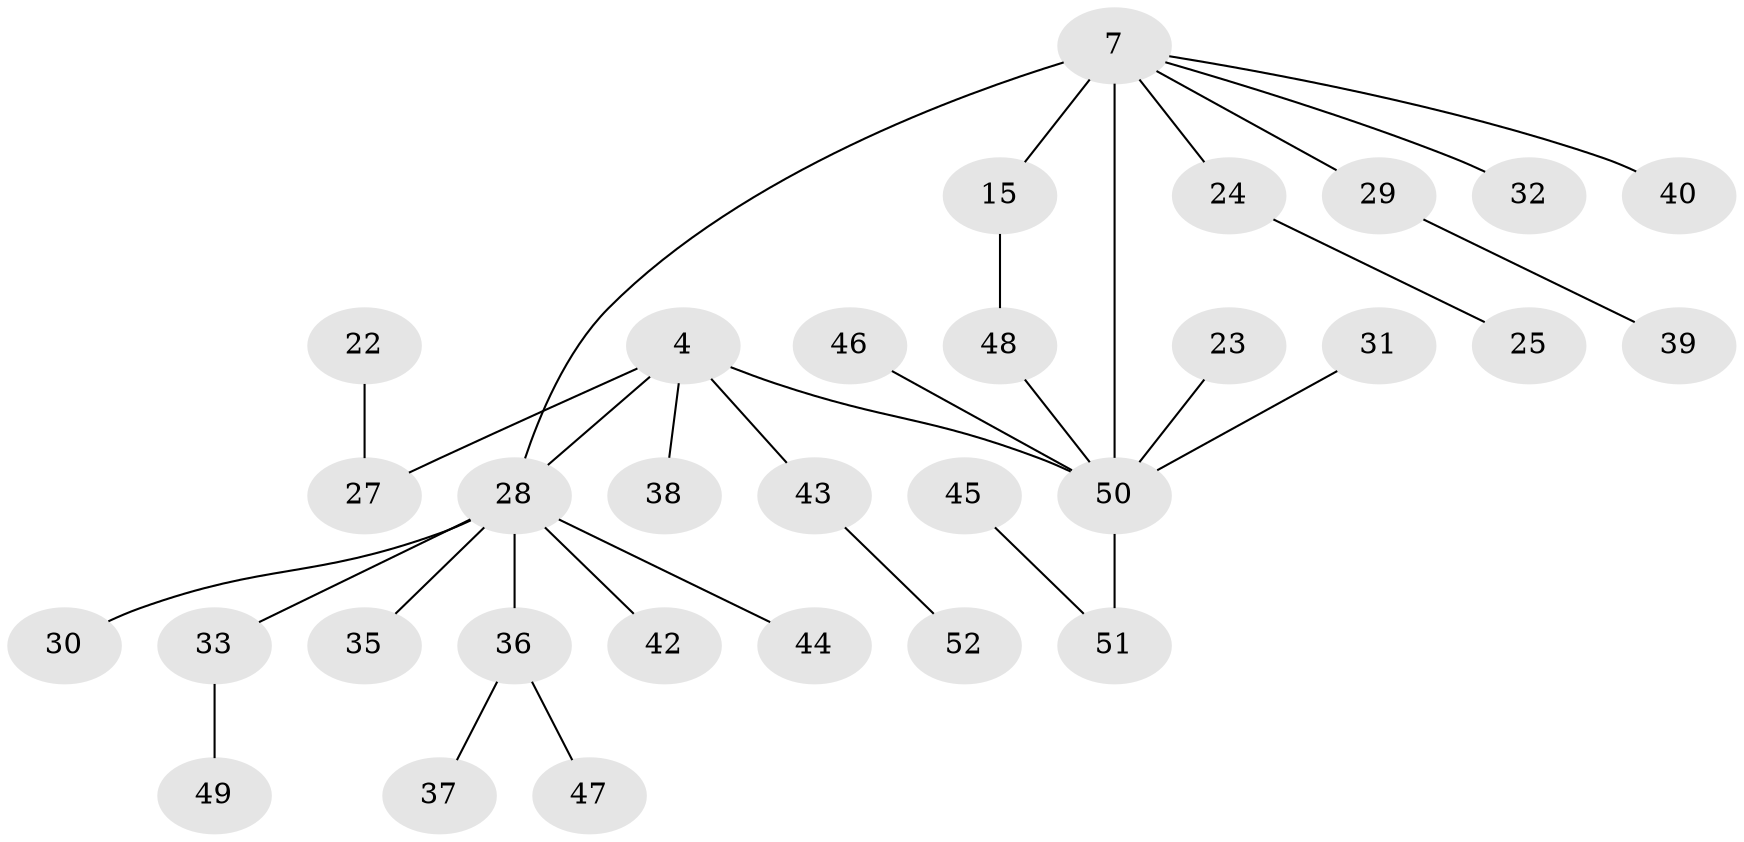 // original degree distribution, {4: 0.057692307692307696, 5: 0.09615384615384616, 7: 0.038461538461538464, 3: 0.11538461538461539, 8: 0.019230769230769232, 1: 0.5192307692307693, 2: 0.15384615384615385}
// Generated by graph-tools (version 1.1) at 2025/59/03/04/25 21:59:09]
// undirected, 31 vertices, 32 edges
graph export_dot {
graph [start="1"]
  node [color=gray90,style=filled];
  4 [super="+3"];
  7 [super="+5"];
  15;
  22;
  23;
  24;
  25;
  27 [super="+20"];
  28 [super="+8"];
  29;
  30;
  31;
  32;
  33;
  35;
  36 [super="+21"];
  37;
  38;
  39;
  40;
  42;
  43 [super="+41"];
  44;
  45;
  46;
  47;
  48 [super="+18"];
  49;
  50 [super="+2+6+19+10"];
  51 [super="+26"];
  52;
  4 -- 28 [weight=2];
  4 -- 38;
  4 -- 50 [weight=3];
  4 -- 27;
  4 -- 43;
  7 -- 32;
  7 -- 40;
  7 -- 24;
  7 -- 29;
  7 -- 15;
  7 -- 28;
  7 -- 50 [weight=4];
  15 -- 48;
  22 -- 27;
  23 -- 50;
  24 -- 25;
  28 -- 42;
  28 -- 33;
  28 -- 35;
  28 -- 44;
  28 -- 30;
  28 -- 36;
  29 -- 39;
  31 -- 50;
  33 -- 49;
  36 -- 37;
  36 -- 47;
  43 -- 52;
  45 -- 51;
  46 -- 50;
  48 -- 50 [weight=2];
  50 -- 51;
}
